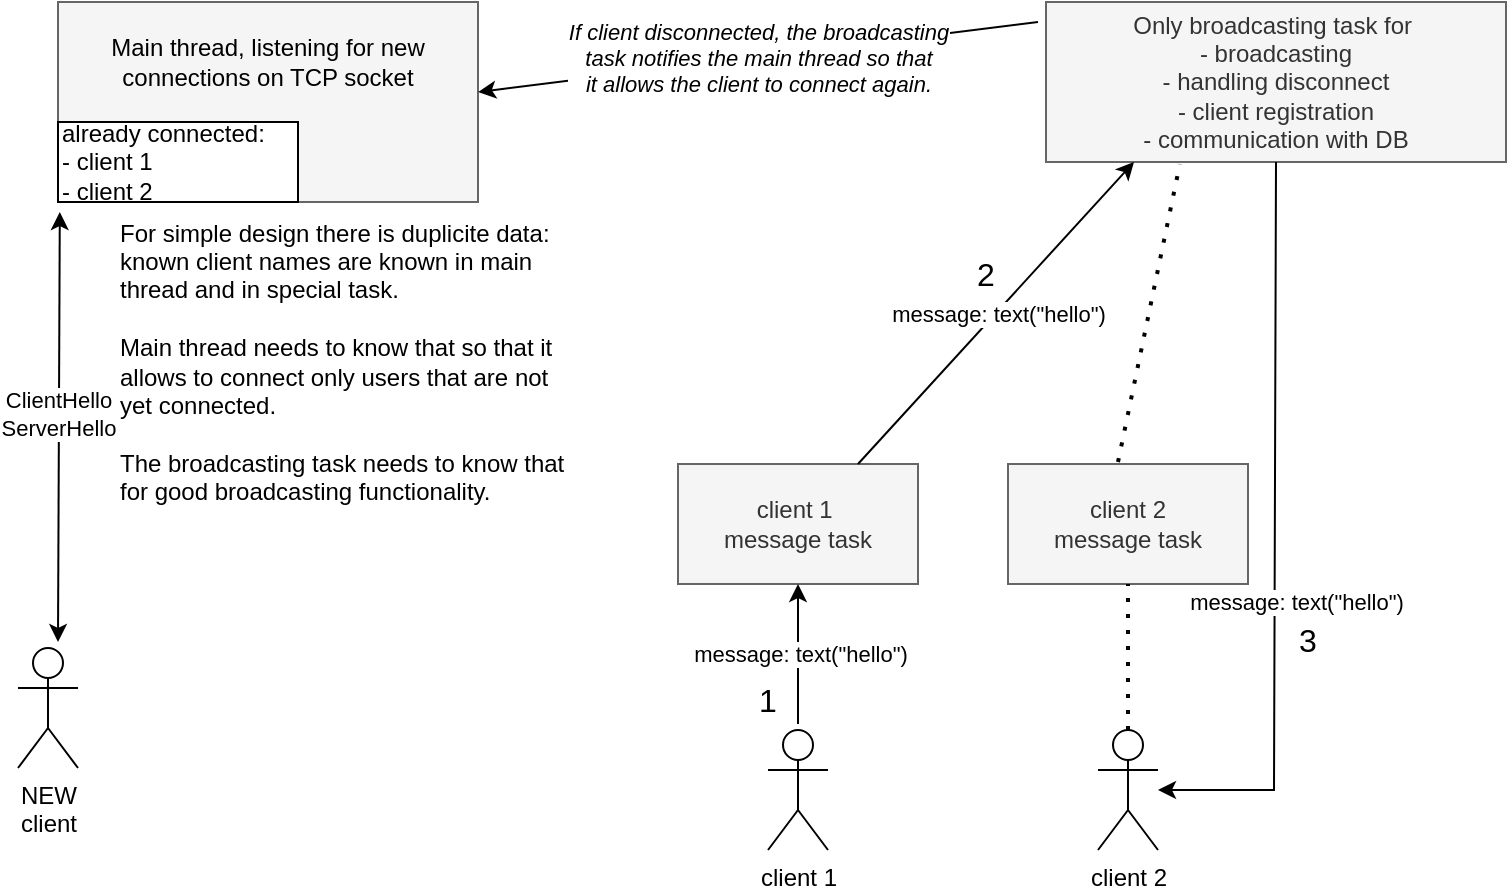 <mxfile version="22.1.7" type="device">
  <diagram name="Page-1" id="YCVFmDb82YVpyDgioqFn">
    <mxGraphModel dx="1194" dy="708" grid="1" gridSize="10" guides="1" tooltips="1" connect="1" arrows="1" fold="1" page="1" pageScale="1" pageWidth="850" pageHeight="1100" math="0" shadow="0">
      <root>
        <mxCell id="0" />
        <mxCell id="1" parent="0" />
        <mxCell id="SQTo0PQy_0gCn9-5qwTW-1" value="" style="rounded=0;whiteSpace=wrap;html=1;fillColor=#f5f5f5;strokeColor=#666666;fontColor=#333333;" vertex="1" parent="1">
          <mxGeometry x="80" y="80" width="210" height="100" as="geometry" />
        </mxCell>
        <mxCell id="SQTo0PQy_0gCn9-5qwTW-2" value="Main thread, listening for new connections on TCP socket" style="text;html=1;strokeColor=none;fillColor=none;align=center;verticalAlign=middle;whiteSpace=wrap;rounded=0;" vertex="1" parent="1">
          <mxGeometry x="80" y="80" width="210" height="60" as="geometry" />
        </mxCell>
        <mxCell id="SQTo0PQy_0gCn9-5qwTW-3" value="" style="rounded=0;whiteSpace=wrap;html=1;" vertex="1" parent="1">
          <mxGeometry x="574" y="80" width="230" height="80" as="geometry" />
        </mxCell>
        <mxCell id="SQTo0PQy_0gCn9-5qwTW-4" value="Only broadcasting task for&amp;nbsp;&lt;br&gt;- broadcasting&lt;br&gt;- handling disconnect&lt;br&gt;- client registration&lt;br&gt;- communication with DB" style="text;html=1;strokeColor=#666666;fillColor=#f5f5f5;align=center;verticalAlign=middle;whiteSpace=wrap;rounded=0;fontColor=#333333;" vertex="1" parent="1">
          <mxGeometry x="574" y="80" width="230" height="80" as="geometry" />
        </mxCell>
        <mxCell id="SQTo0PQy_0gCn9-5qwTW-5" value="client 1&amp;nbsp;&lt;br&gt;message task" style="rounded=0;whiteSpace=wrap;html=1;fillColor=#f5f5f5;strokeColor=#666666;fontColor=#333333;" vertex="1" parent="1">
          <mxGeometry x="390" y="311" width="120" height="60" as="geometry" />
        </mxCell>
        <mxCell id="SQTo0PQy_0gCn9-5qwTW-6" value="client 2&lt;br&gt;message task" style="rounded=0;whiteSpace=wrap;html=1;fillColor=#f5f5f5;strokeColor=#666666;fontColor=#333333;" vertex="1" parent="1">
          <mxGeometry x="555" y="311" width="120" height="60" as="geometry" />
        </mxCell>
        <mxCell id="SQTo0PQy_0gCn9-5qwTW-7" value="client 1" style="shape=umlActor;verticalLabelPosition=bottom;verticalAlign=top;html=1;outlineConnect=0;" vertex="1" parent="1">
          <mxGeometry x="435" y="444" width="30" height="60" as="geometry" />
        </mxCell>
        <mxCell id="SQTo0PQy_0gCn9-5qwTW-8" value="client 2" style="shape=umlActor;verticalLabelPosition=bottom;verticalAlign=top;html=1;outlineConnect=0;" vertex="1" parent="1">
          <mxGeometry x="600" y="444" width="30" height="60" as="geometry" />
        </mxCell>
        <mxCell id="SQTo0PQy_0gCn9-5qwTW-10" value="" style="endArrow=classic;html=1;rounded=0;entryX=0.5;entryY=1;entryDx=0;entryDy=0;" edge="1" parent="1" target="SQTo0PQy_0gCn9-5qwTW-5">
          <mxGeometry width="50" height="50" relative="1" as="geometry">
            <mxPoint x="450" y="441" as="sourcePoint" />
            <mxPoint x="640" y="381" as="targetPoint" />
          </mxGeometry>
        </mxCell>
        <mxCell id="SQTo0PQy_0gCn9-5qwTW-11" value="message: text(&quot;hello&quot;)" style="edgeLabel;html=1;align=center;verticalAlign=middle;resizable=0;points=[];" vertex="1" connectable="0" parent="SQTo0PQy_0gCn9-5qwTW-10">
          <mxGeometry y="-1" relative="1" as="geometry">
            <mxPoint as="offset" />
          </mxGeometry>
        </mxCell>
        <mxCell id="SQTo0PQy_0gCn9-5qwTW-12" value="" style="endArrow=classic;html=1;rounded=0;entryX=0;entryY=0.65;entryDx=0;entryDy=0;exitX=0.75;exitY=0;exitDx=0;exitDy=0;entryPerimeter=0;" edge="1" parent="1" source="SQTo0PQy_0gCn9-5qwTW-5">
          <mxGeometry width="50" height="50" relative="1" as="geometry">
            <mxPoint x="448" y="271" as="sourcePoint" />
            <mxPoint x="618" y="160" as="targetPoint" />
          </mxGeometry>
        </mxCell>
        <mxCell id="SQTo0PQy_0gCn9-5qwTW-13" value="message: text(&quot;hello&quot;)" style="edgeLabel;html=1;align=center;verticalAlign=middle;resizable=0;points=[];" vertex="1" connectable="0" parent="SQTo0PQy_0gCn9-5qwTW-12">
          <mxGeometry y="-1" relative="1" as="geometry">
            <mxPoint as="offset" />
          </mxGeometry>
        </mxCell>
        <mxCell id="SQTo0PQy_0gCn9-5qwTW-14" value="" style="endArrow=classic;html=1;rounded=0;exitX=0.5;exitY=1;exitDx=0;exitDy=0;" edge="1" parent="1" source="SQTo0PQy_0gCn9-5qwTW-3" target="SQTo0PQy_0gCn9-5qwTW-8">
          <mxGeometry width="50" height="50" relative="1" as="geometry">
            <mxPoint x="687" y="202.04" as="sourcePoint" />
            <mxPoint x="838" y="181" as="targetPoint" />
            <Array as="points">
              <mxPoint x="688" y="474" />
            </Array>
          </mxGeometry>
        </mxCell>
        <mxCell id="SQTo0PQy_0gCn9-5qwTW-15" value="message: text(&quot;hello&quot;)" style="edgeLabel;html=1;align=center;verticalAlign=middle;resizable=0;points=[];" vertex="1" connectable="0" parent="SQTo0PQy_0gCn9-5qwTW-14">
          <mxGeometry y="-1" relative="1" as="geometry">
            <mxPoint x="11" y="34" as="offset" />
          </mxGeometry>
        </mxCell>
        <mxCell id="SQTo0PQy_0gCn9-5qwTW-18" value="1" style="text;html=1;strokeColor=none;fillColor=none;align=center;verticalAlign=middle;whiteSpace=wrap;rounded=0;fontSize=16;" vertex="1" parent="1">
          <mxGeometry x="405" y="414" width="60" height="30" as="geometry" />
        </mxCell>
        <mxCell id="SQTo0PQy_0gCn9-5qwTW-19" value="2" style="text;html=1;strokeColor=none;fillColor=none;align=center;verticalAlign=middle;whiteSpace=wrap;rounded=0;fontSize=16;" vertex="1" parent="1">
          <mxGeometry x="514" y="201" width="60" height="30" as="geometry" />
        </mxCell>
        <mxCell id="SQTo0PQy_0gCn9-5qwTW-20" value="3" style="text;html=1;strokeColor=none;fillColor=none;align=center;verticalAlign=middle;whiteSpace=wrap;rounded=0;fontSize=16;" vertex="1" parent="1">
          <mxGeometry x="675" y="384" width="60" height="30" as="geometry" />
        </mxCell>
        <mxCell id="SQTo0PQy_0gCn9-5qwTW-21" value="NEW&lt;br&gt;client" style="shape=umlActor;verticalLabelPosition=bottom;verticalAlign=top;html=1;outlineConnect=0;" vertex="1" parent="1">
          <mxGeometry x="60" y="403" width="30" height="60" as="geometry" />
        </mxCell>
        <mxCell id="SQTo0PQy_0gCn9-5qwTW-24" value="" style="endArrow=classic;startArrow=classic;html=1;rounded=0;entryX=0.29;entryY=1.05;entryDx=0;entryDy=0;entryPerimeter=0;" edge="1" parent="1">
          <mxGeometry width="50" height="50" relative="1" as="geometry">
            <mxPoint x="80" y="400" as="sourcePoint" />
            <mxPoint x="80.9" y="185" as="targetPoint" />
          </mxGeometry>
        </mxCell>
        <mxCell id="SQTo0PQy_0gCn9-5qwTW-25" value="ClientHello&lt;br&gt;ServerHello" style="edgeLabel;html=1;align=center;verticalAlign=middle;resizable=0;points=[];" vertex="1" connectable="0" parent="SQTo0PQy_0gCn9-5qwTW-24">
          <mxGeometry x="0.06" y="1" relative="1" as="geometry">
            <mxPoint as="offset" />
          </mxGeometry>
        </mxCell>
        <mxCell id="SQTo0PQy_0gCn9-5qwTW-26" value="already connected:&lt;br&gt;- client 1&lt;br&gt;- client 2" style="rounded=0;whiteSpace=wrap;html=1;align=left;" vertex="1" parent="1">
          <mxGeometry x="80" y="140" width="120" height="40" as="geometry" />
        </mxCell>
        <mxCell id="SQTo0PQy_0gCn9-5qwTW-28" value="&lt;div style=&quot;text-align: left;&quot;&gt;&lt;span style=&quot;background-color: initial;&quot;&gt;For simple design there is duplicite data: known client names are known in main thread and in special task.&lt;/span&gt;&lt;/div&gt;&lt;div style=&quot;text-align: left;&quot;&gt;&lt;br&gt;&lt;/div&gt;&lt;div style=&quot;text-align: left;&quot;&gt;&lt;span style=&quot;background-color: initial;&quot;&gt;Main thread needs to know that so that it allows to connect only users that are not yet connected.&lt;/span&gt;&lt;/div&gt;&lt;div style=&quot;text-align: left;&quot;&gt;&lt;br&gt;&lt;/div&gt;&lt;div style=&quot;text-align: left;&quot;&gt;&lt;span style=&quot;background-color: initial;&quot;&gt;The broadcasting task needs to know that for good broadcasting functionality.&lt;/span&gt;&lt;/div&gt;" style="text;html=1;strokeColor=none;fillColor=none;align=center;verticalAlign=middle;whiteSpace=wrap;rounded=0;" vertex="1" parent="1">
          <mxGeometry x="110" y="180" width="230" height="160" as="geometry" />
        </mxCell>
        <mxCell id="SQTo0PQy_0gCn9-5qwTW-29" value="" style="endArrow=classic;html=1;rounded=0;entryX=1;entryY=0.75;entryDx=0;entryDy=0;" edge="1" parent="1" target="SQTo0PQy_0gCn9-5qwTW-2">
          <mxGeometry width="50" height="50" relative="1" as="geometry">
            <mxPoint x="570" y="90" as="sourcePoint" />
            <mxPoint x="410" y="60" as="targetPoint" />
          </mxGeometry>
        </mxCell>
        <mxCell id="SQTo0PQy_0gCn9-5qwTW-30" value="&lt;i&gt;If client disconnected, the broadcasting&lt;br&gt;task notifies the main thread so that&lt;br&gt;it allows the client to connect again.&lt;/i&gt;" style="edgeLabel;html=1;align=center;verticalAlign=middle;resizable=0;points=[];" vertex="1" connectable="0" parent="SQTo0PQy_0gCn9-5qwTW-29">
          <mxGeometry x="-0.0" relative="1" as="geometry">
            <mxPoint as="offset" />
          </mxGeometry>
        </mxCell>
        <mxCell id="SQTo0PQy_0gCn9-5qwTW-31" value="" style="endArrow=none;dashed=1;html=1;dashPattern=1 3;strokeWidth=2;rounded=0;entryX=0.291;entryY=1.013;entryDx=0;entryDy=0;entryPerimeter=0;" edge="1" parent="1" target="SQTo0PQy_0gCn9-5qwTW-4">
          <mxGeometry width="50" height="50" relative="1" as="geometry">
            <mxPoint x="610" y="310" as="sourcePoint" />
            <mxPoint x="631" y="210" as="targetPoint" />
          </mxGeometry>
        </mxCell>
        <mxCell id="SQTo0PQy_0gCn9-5qwTW-32" value="" style="endArrow=none;dashed=1;html=1;dashPattern=1 3;strokeWidth=2;rounded=0;entryX=0.5;entryY=1;entryDx=0;entryDy=0;exitX=0.5;exitY=0;exitDx=0;exitDy=0;exitPerimeter=0;" edge="1" parent="1" source="SQTo0PQy_0gCn9-5qwTW-8" target="SQTo0PQy_0gCn9-5qwTW-6">
          <mxGeometry width="50" height="50" relative="1" as="geometry">
            <mxPoint x="620" y="320" as="sourcePoint" />
            <mxPoint x="651" y="171" as="targetPoint" />
          </mxGeometry>
        </mxCell>
      </root>
    </mxGraphModel>
  </diagram>
</mxfile>
